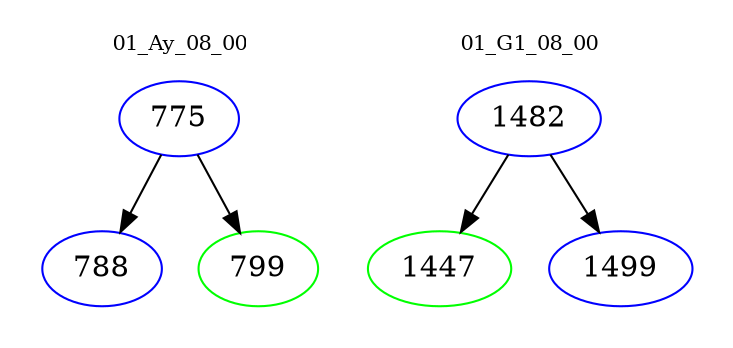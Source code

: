 digraph{
subgraph cluster_0 {
color = white
label = "01_Ay_08_00";
fontsize=10;
T0_775 [label="775", color="blue"]
T0_775 -> T0_788 [color="black"]
T0_788 [label="788", color="blue"]
T0_775 -> T0_799 [color="black"]
T0_799 [label="799", color="green"]
}
subgraph cluster_1 {
color = white
label = "01_G1_08_00";
fontsize=10;
T1_1482 [label="1482", color="blue"]
T1_1482 -> T1_1447 [color="black"]
T1_1447 [label="1447", color="green"]
T1_1482 -> T1_1499 [color="black"]
T1_1499 [label="1499", color="blue"]
}
}
